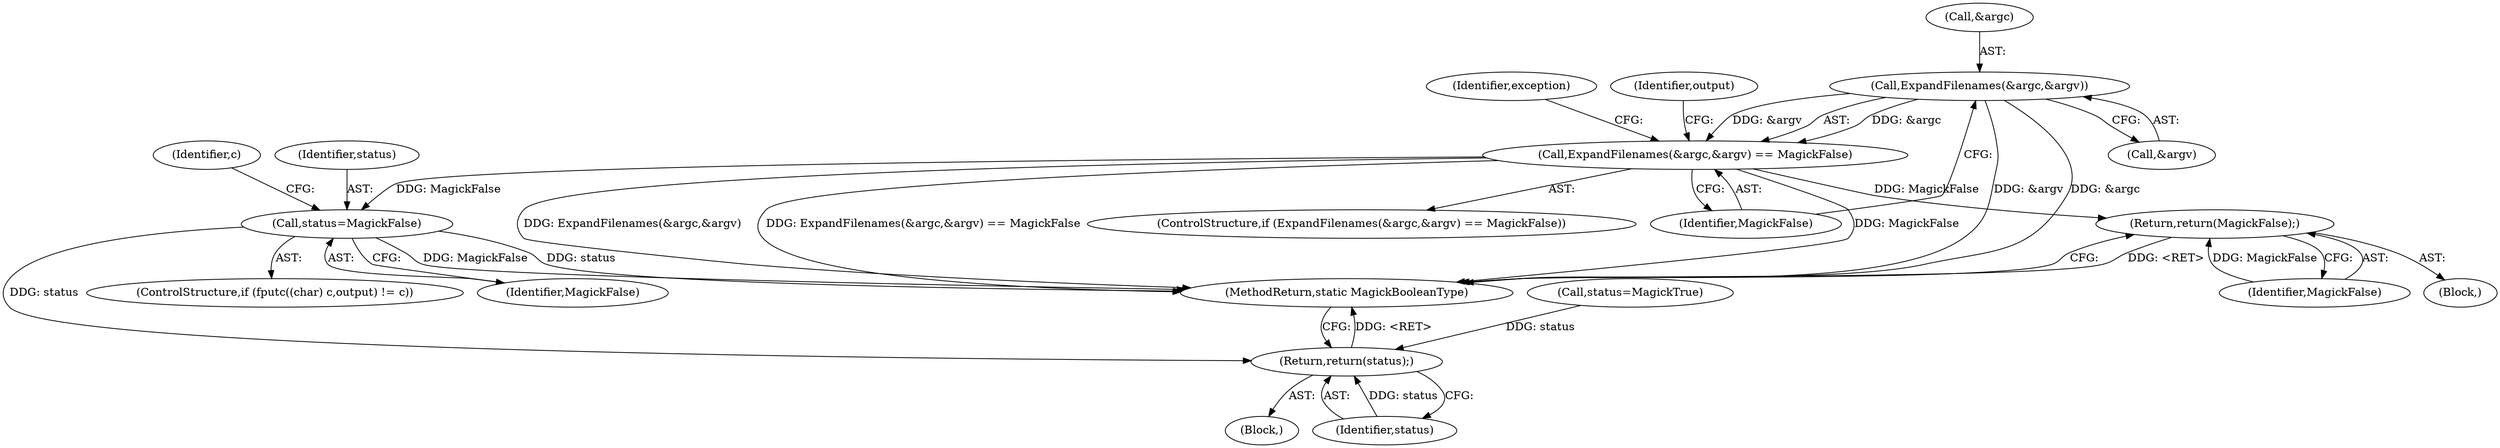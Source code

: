 digraph "0_ImageMagick_933e96f01a8c889c7bf5ffd30020e86a02a046e7@pointer" {
"1000112" [label="(Call,ExpandFilenames(&argc,&argv))"];
"1000111" [label="(Call,ExpandFilenames(&argc,&argv) == MagickFalse)"];
"1000149" [label="(Return,return(MagickFalse);)"];
"1000210" [label="(Call,status=MagickFalse)"];
"1000227" [label="(Return,return(status);)"];
"1000104" [label="(Block,)"];
"1000110" [label="(ControlStructure,if (ExpandFilenames(&argc,&argv) == MagickFalse))"];
"1000228" [label="(Identifier,status)"];
"1000151" [label="(Call,status=MagickTrue)"];
"1000211" [label="(Identifier,status)"];
"1000113" [label="(Call,&argc)"];
"1000112" [label="(Call,ExpandFilenames(&argc,&argv))"];
"1000115" [label="(Call,&argv)"];
"1000202" [label="(ControlStructure,if (fputc((char) c,output) != c))"];
"1000199" [label="(Identifier,c)"];
"1000150" [label="(Identifier,MagickFalse)"];
"1000111" [label="(Call,ExpandFilenames(&argc,&argv) == MagickFalse)"];
"1000212" [label="(Identifier,MagickFalse)"];
"1000227" [label="(Return,return(status);)"];
"1000210" [label="(Call,status=MagickFalse)"];
"1000119" [label="(Identifier,exception)"];
"1000149" [label="(Return,return(MagickFalse);)"];
"1000139" [label="(Block,)"];
"1000117" [label="(Identifier,MagickFalse)"];
"1000229" [label="(MethodReturn,static MagickBooleanType)"];
"1000125" [label="(Identifier,output)"];
"1000112" -> "1000111"  [label="AST: "];
"1000112" -> "1000115"  [label="CFG: "];
"1000113" -> "1000112"  [label="AST: "];
"1000115" -> "1000112"  [label="AST: "];
"1000117" -> "1000112"  [label="CFG: "];
"1000112" -> "1000229"  [label="DDG: &argv"];
"1000112" -> "1000229"  [label="DDG: &argc"];
"1000112" -> "1000111"  [label="DDG: &argc"];
"1000112" -> "1000111"  [label="DDG: &argv"];
"1000111" -> "1000110"  [label="AST: "];
"1000111" -> "1000117"  [label="CFG: "];
"1000117" -> "1000111"  [label="AST: "];
"1000119" -> "1000111"  [label="CFG: "];
"1000125" -> "1000111"  [label="CFG: "];
"1000111" -> "1000229"  [label="DDG: MagickFalse"];
"1000111" -> "1000229"  [label="DDG: ExpandFilenames(&argc,&argv)"];
"1000111" -> "1000229"  [label="DDG: ExpandFilenames(&argc,&argv) == MagickFalse"];
"1000111" -> "1000149"  [label="DDG: MagickFalse"];
"1000111" -> "1000210"  [label="DDG: MagickFalse"];
"1000149" -> "1000139"  [label="AST: "];
"1000149" -> "1000150"  [label="CFG: "];
"1000150" -> "1000149"  [label="AST: "];
"1000229" -> "1000149"  [label="CFG: "];
"1000149" -> "1000229"  [label="DDG: <RET>"];
"1000150" -> "1000149"  [label="DDG: MagickFalse"];
"1000210" -> "1000202"  [label="AST: "];
"1000210" -> "1000212"  [label="CFG: "];
"1000211" -> "1000210"  [label="AST: "];
"1000212" -> "1000210"  [label="AST: "];
"1000199" -> "1000210"  [label="CFG: "];
"1000210" -> "1000229"  [label="DDG: MagickFalse"];
"1000210" -> "1000229"  [label="DDG: status"];
"1000210" -> "1000227"  [label="DDG: status"];
"1000227" -> "1000104"  [label="AST: "];
"1000227" -> "1000228"  [label="CFG: "];
"1000228" -> "1000227"  [label="AST: "];
"1000229" -> "1000227"  [label="CFG: "];
"1000227" -> "1000229"  [label="DDG: <RET>"];
"1000228" -> "1000227"  [label="DDG: status"];
"1000151" -> "1000227"  [label="DDG: status"];
}
